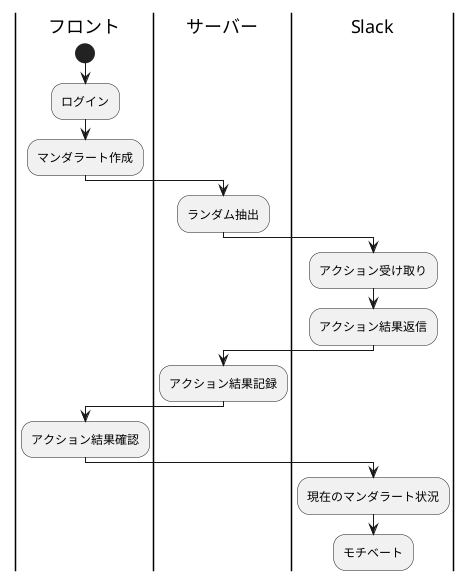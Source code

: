 @startuml

|フロント|
start
:ログイン;
:マンダラート作成;

|サーバー|
:ランダム抽出;

|Slack|
:アクション受け取り;
:アクション結果返信;

|サーバー|
:アクション結果記録;

|フロント|
:アクション結果確認;

|Slack|
:現在のマンダラート状況;
:モチベート;


@enduml